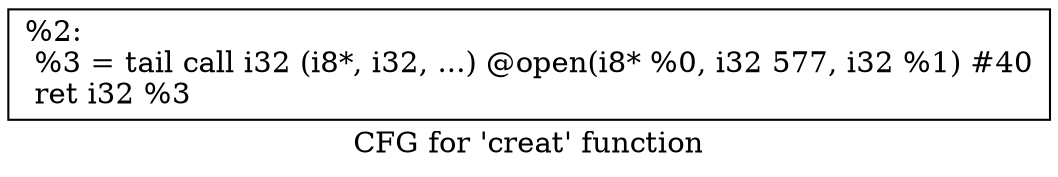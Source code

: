 digraph "CFG for 'creat' function" {
	label="CFG for 'creat' function";

	Node0x1ff69f0 [shape=record,label="{%2:\l  %3 = tail call i32 (i8*, i32, ...) @open(i8* %0, i32 577, i32 %1) #40\l  ret i32 %3\l}"];
}
